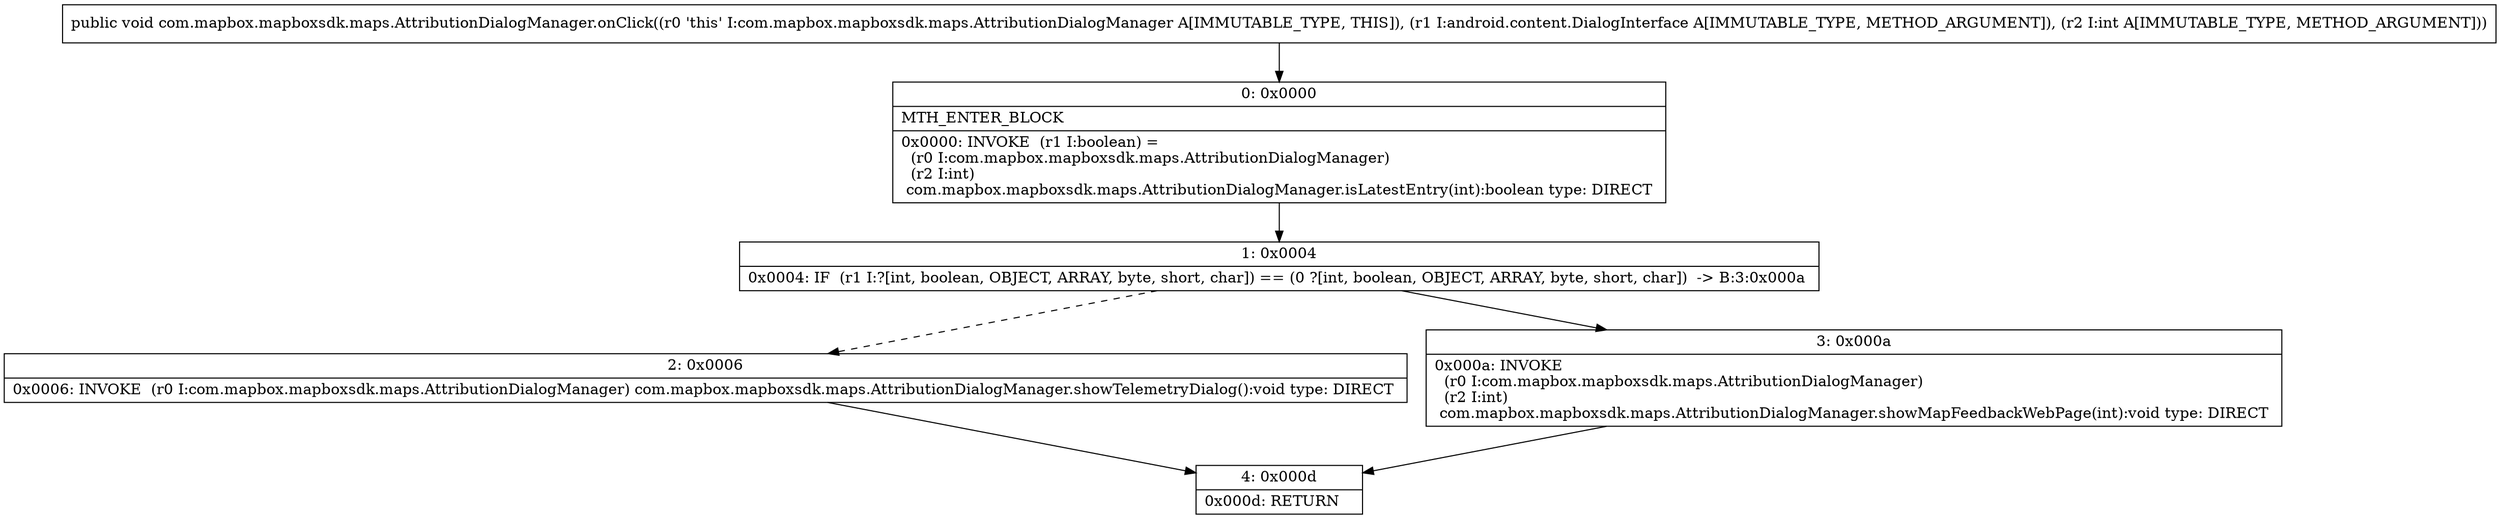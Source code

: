 digraph "CFG forcom.mapbox.mapboxsdk.maps.AttributionDialogManager.onClick(Landroid\/content\/DialogInterface;I)V" {
Node_0 [shape=record,label="{0\:\ 0x0000|MTH_ENTER_BLOCK\l|0x0000: INVOKE  (r1 I:boolean) = \l  (r0 I:com.mapbox.mapboxsdk.maps.AttributionDialogManager)\l  (r2 I:int)\l com.mapbox.mapboxsdk.maps.AttributionDialogManager.isLatestEntry(int):boolean type: DIRECT \l}"];
Node_1 [shape=record,label="{1\:\ 0x0004|0x0004: IF  (r1 I:?[int, boolean, OBJECT, ARRAY, byte, short, char]) == (0 ?[int, boolean, OBJECT, ARRAY, byte, short, char])  \-\> B:3:0x000a \l}"];
Node_2 [shape=record,label="{2\:\ 0x0006|0x0006: INVOKE  (r0 I:com.mapbox.mapboxsdk.maps.AttributionDialogManager) com.mapbox.mapboxsdk.maps.AttributionDialogManager.showTelemetryDialog():void type: DIRECT \l}"];
Node_3 [shape=record,label="{3\:\ 0x000a|0x000a: INVOKE  \l  (r0 I:com.mapbox.mapboxsdk.maps.AttributionDialogManager)\l  (r2 I:int)\l com.mapbox.mapboxsdk.maps.AttributionDialogManager.showMapFeedbackWebPage(int):void type: DIRECT \l}"];
Node_4 [shape=record,label="{4\:\ 0x000d|0x000d: RETURN   \l}"];
MethodNode[shape=record,label="{public void com.mapbox.mapboxsdk.maps.AttributionDialogManager.onClick((r0 'this' I:com.mapbox.mapboxsdk.maps.AttributionDialogManager A[IMMUTABLE_TYPE, THIS]), (r1 I:android.content.DialogInterface A[IMMUTABLE_TYPE, METHOD_ARGUMENT]), (r2 I:int A[IMMUTABLE_TYPE, METHOD_ARGUMENT])) }"];
MethodNode -> Node_0;
Node_0 -> Node_1;
Node_1 -> Node_2[style=dashed];
Node_1 -> Node_3;
Node_2 -> Node_4;
Node_3 -> Node_4;
}

